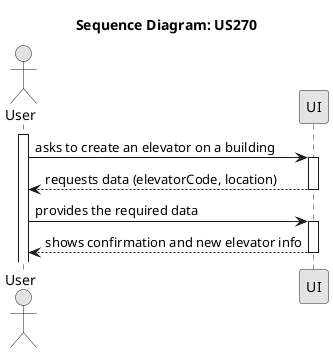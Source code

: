 @startuml
skinparam Monochrome true
skinparam PackageStyle rectangle
skinparam Shadowing false

title Sequence Diagram: US270

actor "User" as User
participant "UI" as UI

activate User

User -> UI : asks to create an elevator on a building
activate UI
UI --> User : requests data (elevatorCode, location) 
deactivate UI
User -> UI : provides the required data
activate UI
UI --> User : shows confirmation and new elevator info
deactivate UI

@enduml